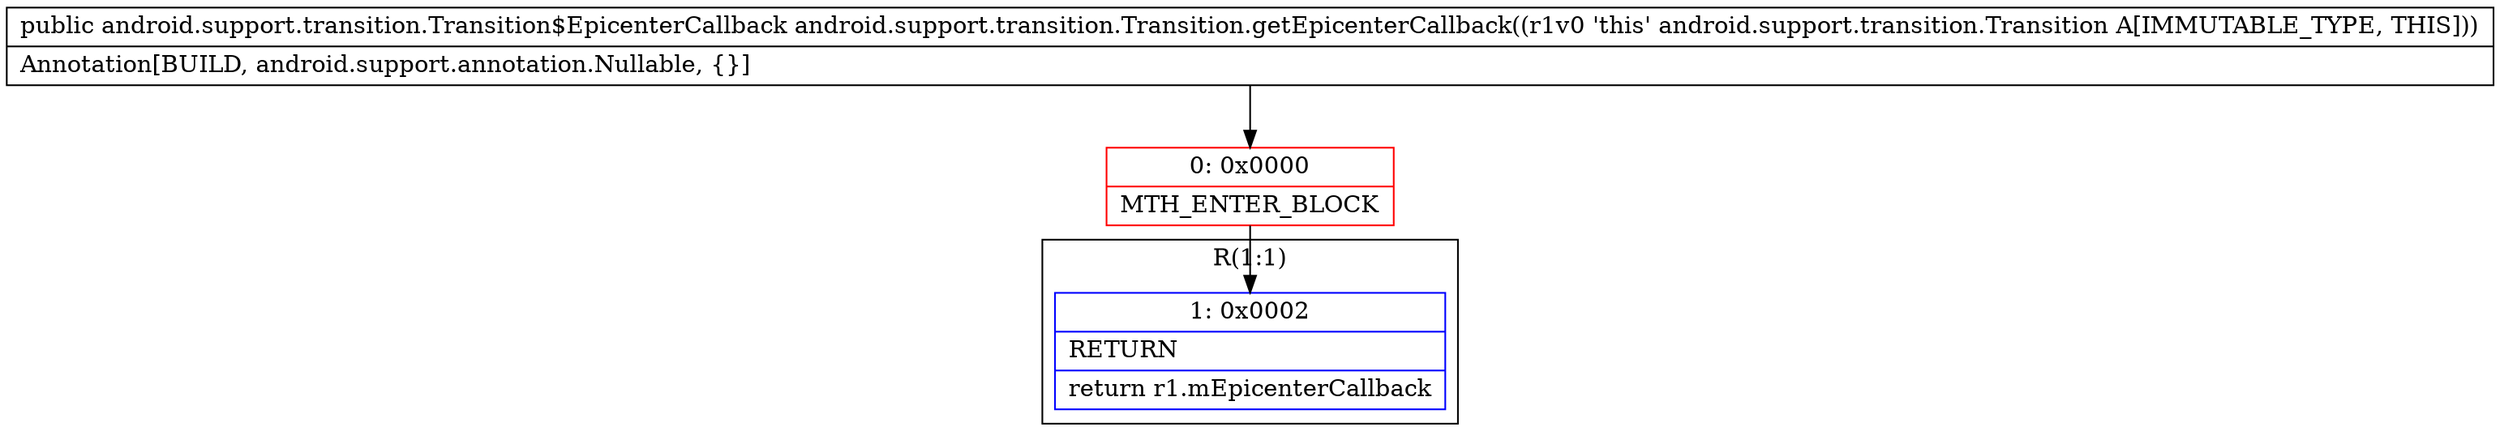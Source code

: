 digraph "CFG forandroid.support.transition.Transition.getEpicenterCallback()Landroid\/support\/transition\/Transition$EpicenterCallback;" {
subgraph cluster_Region_350411739 {
label = "R(1:1)";
node [shape=record,color=blue];
Node_1 [shape=record,label="{1\:\ 0x0002|RETURN\l|return r1.mEpicenterCallback\l}"];
}
Node_0 [shape=record,color=red,label="{0\:\ 0x0000|MTH_ENTER_BLOCK\l}"];
MethodNode[shape=record,label="{public android.support.transition.Transition$EpicenterCallback android.support.transition.Transition.getEpicenterCallback((r1v0 'this' android.support.transition.Transition A[IMMUTABLE_TYPE, THIS]))  | Annotation[BUILD, android.support.annotation.Nullable, \{\}]\l}"];
MethodNode -> Node_0;
Node_0 -> Node_1;
}

